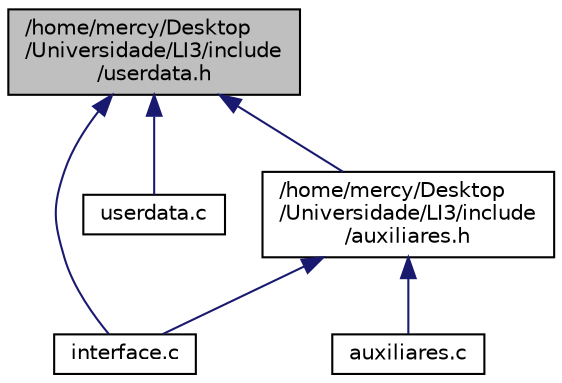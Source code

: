 digraph "/home/mercy/Desktop/Universidade/LI3/include/userdata.h"
{
  edge [fontname="Helvetica",fontsize="10",labelfontname="Helvetica",labelfontsize="10"];
  node [fontname="Helvetica",fontsize="10",shape=record];
  Node1 [label="/home/mercy/Desktop\l/Universidade/LI3/include\l/userdata.h",height=0.2,width=0.4,color="black", fillcolor="grey75", style="filled", fontcolor="black"];
  Node1 -> Node2 [dir="back",color="midnightblue",fontsize="10",style="solid",fontname="Helvetica"];
  Node2 [label="interface.c",height=0.2,width=0.4,color="black", fillcolor="white", style="filled",URL="$interface_8c.html"];
  Node1 -> Node3 [dir="back",color="midnightblue",fontsize="10",style="solid",fontname="Helvetica"];
  Node3 [label="userdata.c",height=0.2,width=0.4,color="black", fillcolor="white", style="filled",URL="$userdata_8c.html"];
  Node1 -> Node4 [dir="back",color="midnightblue",fontsize="10",style="solid",fontname="Helvetica"];
  Node4 [label="/home/mercy/Desktop\l/Universidade/LI3/include\l/auxiliares.h",height=0.2,width=0.4,color="black", fillcolor="white", style="filled",URL="$auxiliares_8h.html"];
  Node4 -> Node5 [dir="back",color="midnightblue",fontsize="10",style="solid",fontname="Helvetica"];
  Node5 [label="auxiliares.c",height=0.2,width=0.4,color="black", fillcolor="white", style="filled",URL="$auxiliares_8c.html"];
  Node4 -> Node2 [dir="back",color="midnightblue",fontsize="10",style="solid",fontname="Helvetica"];
}
